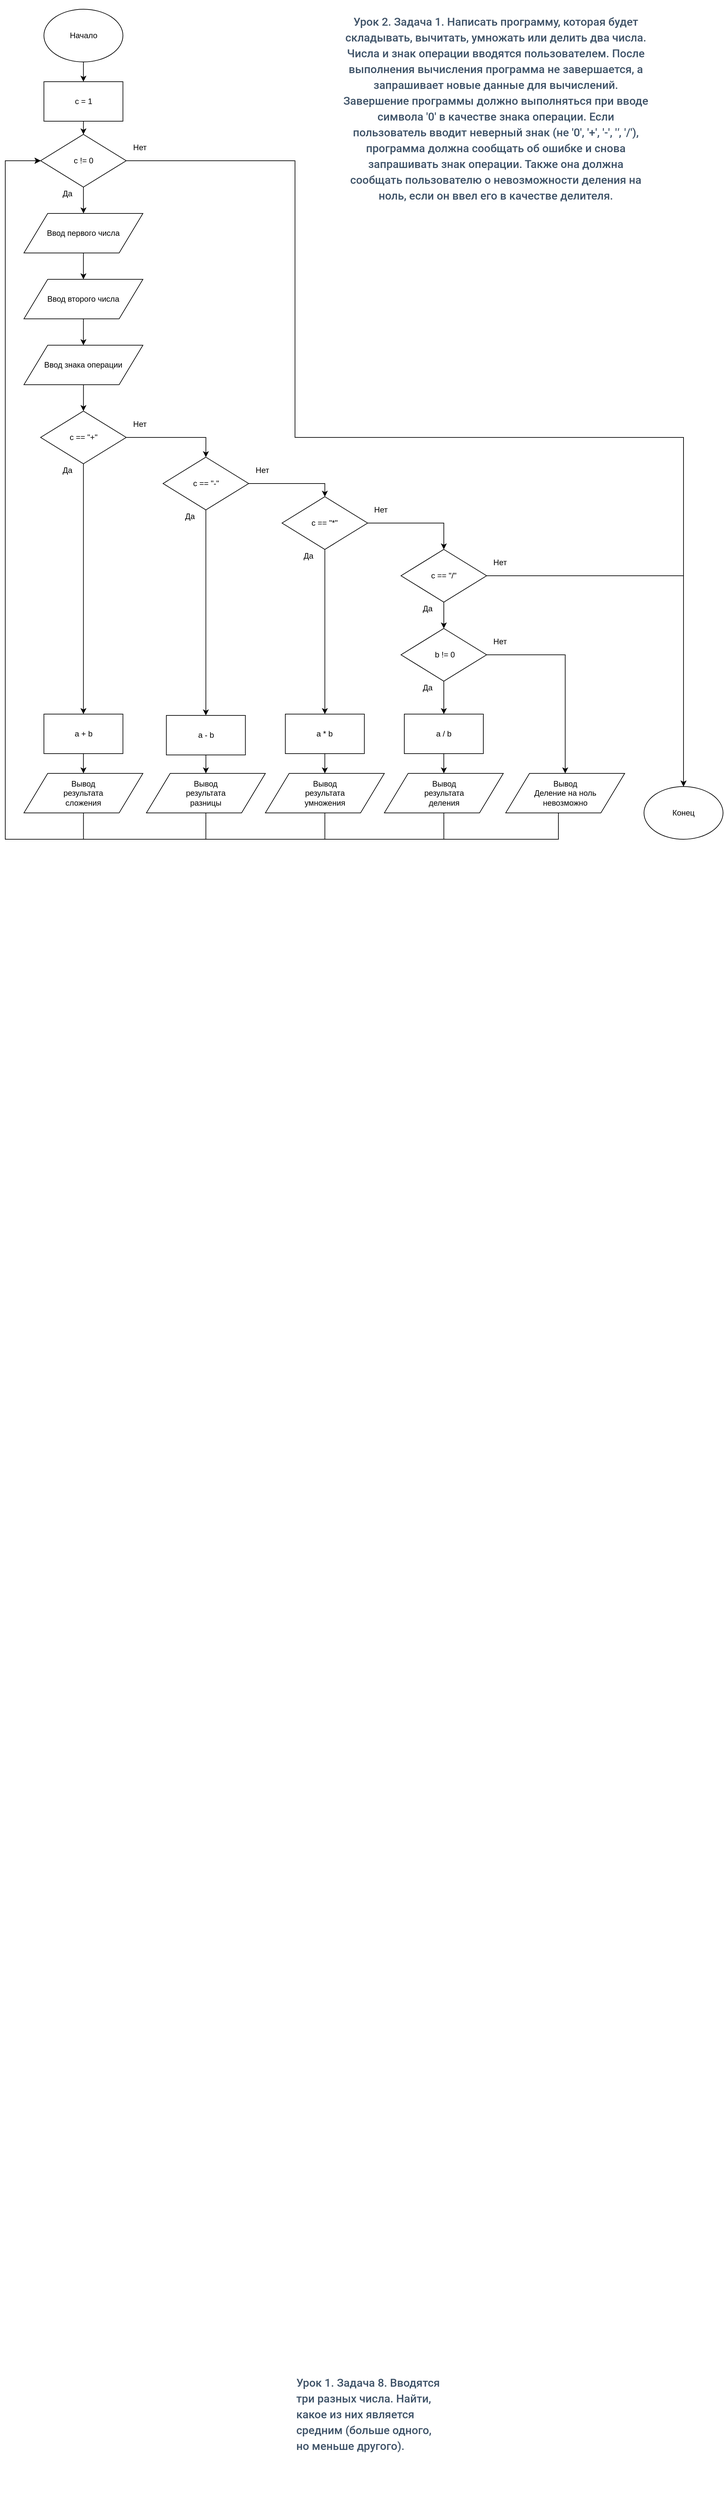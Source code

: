 <mxfile version="13.0.4" type="device" pages="4"><diagram name="Task 1" id="WdQhKVnuG3l9SVaGTdiN"><mxGraphModel dx="1673" dy="4346" grid="1" gridSize="10" guides="1" tooltips="1" connect="1" arrows="1" fold="1" page="1" pageScale="1" pageWidth="827" pageHeight="1169" math="0" shadow="0"><root><mxCell id="I6L_HPChj_9DDhC0vEqz-0"/><mxCell id="I6L_HPChj_9DDhC0vEqz-1" parent="I6L_HPChj_9DDhC0vEqz-0"/><mxCell id="I6L_HPChj_9DDhC0vEqz-2" value="&lt;h3 style=&quot;box-sizing: border-box ; font-family: &amp;#34;roboto&amp;#34; , &amp;#34;san francisco&amp;#34; , &amp;#34;helvetica neue&amp;#34; , &amp;#34;helvetica&amp;#34; , &amp;#34;arial&amp;#34; ; font-weight: 500 ; line-height: 24px ; color: rgb(63 , 83 , 104) ; margin-top: 20px ; margin-bottom: 10px ; font-size: 17px ; background-color: rgb(255 , 255 , 255)&quot;&gt;Урок 1. Задача 8. Вводятся три разных числа. Найти, какое из них является средним (больше одного, но меньше другого).&lt;/h3&gt;" style="text;html=1;strokeColor=none;fillColor=none;align=left;verticalAlign=middle;whiteSpace=wrap;rounded=0;" vertex="1" parent="I6L_HPChj_9DDhC0vEqz-1"><mxGeometry x="460" y="40" width="230" height="270" as="geometry"/></mxCell><mxCell id="I6L_HPChj_9DDhC0vEqz-91" value="" style="edgeStyle=orthogonalEdgeStyle;rounded=0;orthogonalLoop=1;jettySize=auto;html=1;" edge="1" parent="I6L_HPChj_9DDhC0vEqz-1" source="I6L_HPChj_9DDhC0vEqz-4" target="I6L_HPChj_9DDhC0vEqz-14"><mxGeometry relative="1" as="geometry"/></mxCell><mxCell id="I6L_HPChj_9DDhC0vEqz-4" value="Начало" style="ellipse;whiteSpace=wrap;html=1;" vertex="1" parent="I6L_HPChj_9DDhC0vEqz-1"><mxGeometry x="78.69" y="-3470" width="120" height="80" as="geometry"/></mxCell><mxCell id="I6L_HPChj_9DDhC0vEqz-5" value="&lt;h3 style=&quot;box-sizing: border-box ; font-family: &amp;#34;roboto&amp;#34; , &amp;#34;san francisco&amp;#34; , &amp;#34;helvetica neue&amp;#34; , &amp;#34;helvetica&amp;#34; , &amp;#34;arial&amp;#34; ; font-weight: 500 ; line-height: 24px ; color: rgb(63 , 83 , 104) ; margin-top: 20px ; margin-bottom: 10px ; font-size: 17px ; background-color: rgb(255 , 255 , 255)&quot;&gt;Урок 2. Задача 1. Написать программу, которая будет складывать, вычитать, умножать или делить два числа. Числа и знак операции вводятся пользователем. После выполнения вычисления программа не завершается, а запрашивает новые данные для вычислений. Завершение программы должно выполняться при вводе символа '0' в качестве знака операции. Если пользователь вводит неверный знак (не '0', '+', '-', '&lt;em style=&quot;font-family: &amp;#34;roboto&amp;#34; , &amp;#34;san francisco&amp;#34; , &amp;#34;helvetica neue&amp;#34; , &amp;#34;helvetica&amp;#34; , &amp;#34;arial&amp;#34; ; box-sizing: border-box&quot;&gt;'&lt;/em&gt;&lt;span style=&quot;font-family: &amp;#34;roboto&amp;#34; , &amp;#34;san francisco&amp;#34; , &amp;#34;helvetica neue&amp;#34; , &amp;#34;helvetica&amp;#34; , &amp;#34;arial&amp;#34;&quot;&gt;, '/'), программа должна сообщать об ошибке и снова запрашивать знак операции. Также она должна сообщать пользователю о невозможности деления на ноль, если он ввел его в качестве делителя.&lt;/span&gt;&lt;/h3&gt;" style="text;html=1;strokeColor=none;fillColor=none;align=center;verticalAlign=middle;whiteSpace=wrap;rounded=0;" vertex="1" parent="I6L_HPChj_9DDhC0vEqz-1"><mxGeometry x="530" y="-3480" width="470" height="310" as="geometry"/></mxCell><mxCell id="I6L_HPChj_9DDhC0vEqz-6" value="Конец" style="ellipse;whiteSpace=wrap;html=1;" vertex="1" parent="I6L_HPChj_9DDhC0vEqz-1"><mxGeometry x="990" y="-2290" width="120" height="80" as="geometry"/></mxCell><mxCell id="I6L_HPChj_9DDhC0vEqz-8" value="" style="edgeStyle=orthogonalEdgeStyle;rounded=0;orthogonalLoop=1;jettySize=auto;html=1;" edge="1" parent="I6L_HPChj_9DDhC0vEqz-1" source="I6L_HPChj_9DDhC0vEqz-10"><mxGeometry relative="1" as="geometry"><mxPoint x="138.79" y="-3160" as="targetPoint"/></mxGeometry></mxCell><mxCell id="I6L_HPChj_9DDhC0vEqz-9" style="edgeStyle=orthogonalEdgeStyle;rounded=0;orthogonalLoop=1;jettySize=auto;html=1;entryX=0.5;entryY=0;entryDx=0;entryDy=0;" edge="1" parent="I6L_HPChj_9DDhC0vEqz-1" source="I6L_HPChj_9DDhC0vEqz-10" target="I6L_HPChj_9DDhC0vEqz-6"><mxGeometry relative="1" as="geometry"><mxPoint x="485.7" y="-3175" as="targetPoint"/><Array as="points"><mxPoint x="460" y="-3240"/><mxPoint x="460" y="-2820"/><mxPoint x="1050" y="-2820"/></Array></mxGeometry></mxCell><mxCell id="I6L_HPChj_9DDhC0vEqz-10" value="c != 0" style="rhombus;whiteSpace=wrap;html=1;" vertex="1" parent="I6L_HPChj_9DDhC0vEqz-1"><mxGeometry x="73.69" y="-3280" width="130" height="80" as="geometry"/></mxCell><mxCell id="I6L_HPChj_9DDhC0vEqz-11" value="Нет" style="text;html=1;align=center;verticalAlign=middle;resizable=0;points=[];autosize=1;" vertex="1" parent="I6L_HPChj_9DDhC0vEqz-1"><mxGeometry x="203.69" y="-3270" width="40" height="20" as="geometry"/></mxCell><mxCell id="I6L_HPChj_9DDhC0vEqz-12" value="Да" style="text;html=1;align=center;verticalAlign=middle;resizable=0;points=[];autosize=1;" vertex="1" parent="I6L_HPChj_9DDhC0vEqz-1"><mxGeometry x="98.69" y="-3200" width="30" height="20" as="geometry"/></mxCell><mxCell id="I6L_HPChj_9DDhC0vEqz-13" value="" style="edgeStyle=orthogonalEdgeStyle;rounded=0;orthogonalLoop=1;jettySize=auto;html=1;" edge="1" parent="I6L_HPChj_9DDhC0vEqz-1" source="I6L_HPChj_9DDhC0vEqz-14" target="I6L_HPChj_9DDhC0vEqz-10"><mxGeometry relative="1" as="geometry"/></mxCell><mxCell id="I6L_HPChj_9DDhC0vEqz-14" value="c = 1" style="rounded=0;whiteSpace=wrap;html=1;" vertex="1" parent="I6L_HPChj_9DDhC0vEqz-1"><mxGeometry x="78.69" y="-3360" width="120" height="60" as="geometry"/></mxCell><mxCell id="I6L_HPChj_9DDhC0vEqz-43" value="" style="edgeStyle=orthogonalEdgeStyle;rounded=0;orthogonalLoop=1;jettySize=auto;html=1;" edge="1" parent="I6L_HPChj_9DDhC0vEqz-1" source="I6L_HPChj_9DDhC0vEqz-18" target="I6L_HPChj_9DDhC0vEqz-41"><mxGeometry relative="1" as="geometry"/></mxCell><mxCell id="I6L_HPChj_9DDhC0vEqz-18" value="Ввод первого числа" style="shape=parallelogram;perimeter=parallelogramPerimeter;whiteSpace=wrap;html=1;" vertex="1" parent="I6L_HPChj_9DDhC0vEqz-1"><mxGeometry x="48.35" y="-3160" width="180.68" height="60" as="geometry"/></mxCell><mxCell id="I6L_HPChj_9DDhC0vEqz-44" value="" style="edgeStyle=orthogonalEdgeStyle;rounded=0;orthogonalLoop=1;jettySize=auto;html=1;" edge="1" parent="I6L_HPChj_9DDhC0vEqz-1" source="I6L_HPChj_9DDhC0vEqz-41" target="I6L_HPChj_9DDhC0vEqz-42"><mxGeometry relative="1" as="geometry"/></mxCell><mxCell id="I6L_HPChj_9DDhC0vEqz-41" value="Ввод второго числа" style="shape=parallelogram;perimeter=parallelogramPerimeter;whiteSpace=wrap;html=1;" vertex="1" parent="I6L_HPChj_9DDhC0vEqz-1"><mxGeometry x="48.35" y="-3060" width="180.68" height="60" as="geometry"/></mxCell><mxCell id="I6L_HPChj_9DDhC0vEqz-54" value="" style="edgeStyle=orthogonalEdgeStyle;rounded=0;orthogonalLoop=1;jettySize=auto;html=1;" edge="1" parent="I6L_HPChj_9DDhC0vEqz-1" source="I6L_HPChj_9DDhC0vEqz-42" target="I6L_HPChj_9DDhC0vEqz-46"><mxGeometry relative="1" as="geometry"/></mxCell><mxCell id="I6L_HPChj_9DDhC0vEqz-42" value="Ввод знака операции" style="shape=parallelogram;perimeter=parallelogramPerimeter;whiteSpace=wrap;html=1;" vertex="1" parent="I6L_HPChj_9DDhC0vEqz-1"><mxGeometry x="48.35" y="-2960" width="180.68" height="60" as="geometry"/></mxCell><mxCell id="I6L_HPChj_9DDhC0vEqz-45" value="" style="edgeStyle=orthogonalEdgeStyle;rounded=0;orthogonalLoop=1;jettySize=auto;html=1;entryX=0.5;entryY=0;entryDx=0;entryDy=0;" edge="1" parent="I6L_HPChj_9DDhC0vEqz-1" source="I6L_HPChj_9DDhC0vEqz-46" target="I6L_HPChj_9DDhC0vEqz-50"><mxGeometry relative="1" as="geometry"><mxPoint x="138.79" y="-2740" as="targetPoint"/></mxGeometry></mxCell><mxCell id="I6L_HPChj_9DDhC0vEqz-62" style="edgeStyle=orthogonalEdgeStyle;rounded=0;orthogonalLoop=1;jettySize=auto;html=1;entryX=0.5;entryY=0;entryDx=0;entryDy=0;" edge="1" parent="I6L_HPChj_9DDhC0vEqz-1" source="I6L_HPChj_9DDhC0vEqz-46" target="I6L_HPChj_9DDhC0vEqz-56"><mxGeometry relative="1" as="geometry"/></mxCell><mxCell id="I6L_HPChj_9DDhC0vEqz-46" value="c == &quot;+&quot;" style="rhombus;whiteSpace=wrap;html=1;" vertex="1" parent="I6L_HPChj_9DDhC0vEqz-1"><mxGeometry x="73.69" y="-2860" width="130" height="80" as="geometry"/></mxCell><mxCell id="I6L_HPChj_9DDhC0vEqz-47" value="Нет" style="text;html=1;align=center;verticalAlign=middle;resizable=0;points=[];autosize=1;" vertex="1" parent="I6L_HPChj_9DDhC0vEqz-1"><mxGeometry x="203.69" y="-2850" width="40" height="20" as="geometry"/></mxCell><mxCell id="I6L_HPChj_9DDhC0vEqz-48" value="Да" style="text;html=1;align=center;verticalAlign=middle;resizable=0;points=[];autosize=1;" vertex="1" parent="I6L_HPChj_9DDhC0vEqz-1"><mxGeometry x="98.69" y="-2780" width="30" height="20" as="geometry"/></mxCell><mxCell id="I6L_HPChj_9DDhC0vEqz-52" value="" style="edgeStyle=orthogonalEdgeStyle;rounded=0;orthogonalLoop=1;jettySize=auto;html=1;" edge="1" parent="I6L_HPChj_9DDhC0vEqz-1" source="I6L_HPChj_9DDhC0vEqz-50" target="I6L_HPChj_9DDhC0vEqz-51"><mxGeometry relative="1" as="geometry"/></mxCell><mxCell id="I6L_HPChj_9DDhC0vEqz-50" value="a + b" style="rounded=0;whiteSpace=wrap;html=1;" vertex="1" parent="I6L_HPChj_9DDhC0vEqz-1"><mxGeometry x="78.69" y="-2400" width="120" height="60" as="geometry"/></mxCell><mxCell id="I6L_HPChj_9DDhC0vEqz-53" style="edgeStyle=orthogonalEdgeStyle;rounded=0;orthogonalLoop=1;jettySize=auto;html=1;entryX=0;entryY=0.5;entryDx=0;entryDy=0;" edge="1" parent="I6L_HPChj_9DDhC0vEqz-1" source="I6L_HPChj_9DDhC0vEqz-51" target="I6L_HPChj_9DDhC0vEqz-10"><mxGeometry relative="1" as="geometry"><Array as="points"><mxPoint x="139" y="-2210"/><mxPoint x="20" y="-2210"/><mxPoint x="20" y="-3240"/></Array></mxGeometry></mxCell><mxCell id="I6L_HPChj_9DDhC0vEqz-51" value="Вывод &lt;br&gt;результата &lt;br&gt;сложения" style="shape=parallelogram;perimeter=parallelogramPerimeter;whiteSpace=wrap;html=1;" vertex="1" parent="I6L_HPChj_9DDhC0vEqz-1"><mxGeometry x="48.35" y="-2310" width="180.68" height="60" as="geometry"/></mxCell><mxCell id="I6L_HPChj_9DDhC0vEqz-55" value="" style="edgeStyle=orthogonalEdgeStyle;rounded=0;orthogonalLoop=1;jettySize=auto;html=1;entryX=0.5;entryY=0;entryDx=0;entryDy=0;" edge="1" parent="I6L_HPChj_9DDhC0vEqz-1" source="I6L_HPChj_9DDhC0vEqz-56" target="I6L_HPChj_9DDhC0vEqz-60"><mxGeometry relative="1" as="geometry"><mxPoint x="324.75" y="-2670" as="targetPoint"/></mxGeometry></mxCell><mxCell id="I6L_HPChj_9DDhC0vEqz-77" style="edgeStyle=orthogonalEdgeStyle;rounded=0;orthogonalLoop=1;jettySize=auto;html=1;entryX=0.5;entryY=0;entryDx=0;entryDy=0;" edge="1" parent="I6L_HPChj_9DDhC0vEqz-1" source="I6L_HPChj_9DDhC0vEqz-56" target="I6L_HPChj_9DDhC0vEqz-64"><mxGeometry relative="1" as="geometry"/></mxCell><mxCell id="I6L_HPChj_9DDhC0vEqz-56" value="c == &quot;-&quot;" style="rhombus;whiteSpace=wrap;html=1;" vertex="1" parent="I6L_HPChj_9DDhC0vEqz-1"><mxGeometry x="259.65" y="-2790" width="130" height="80" as="geometry"/></mxCell><mxCell id="I6L_HPChj_9DDhC0vEqz-57" value="Нет" style="text;html=1;align=center;verticalAlign=middle;resizable=0;points=[];autosize=1;" vertex="1" parent="I6L_HPChj_9DDhC0vEqz-1"><mxGeometry x="389.65" y="-2780" width="40" height="20" as="geometry"/></mxCell><mxCell id="I6L_HPChj_9DDhC0vEqz-58" value="Да" style="text;html=1;align=center;verticalAlign=middle;resizable=0;points=[];autosize=1;" vertex="1" parent="I6L_HPChj_9DDhC0vEqz-1"><mxGeometry x="284.65" y="-2710" width="30" height="20" as="geometry"/></mxCell><mxCell id="I6L_HPChj_9DDhC0vEqz-59" value="" style="edgeStyle=orthogonalEdgeStyle;rounded=0;orthogonalLoop=1;jettySize=auto;html=1;" edge="1" parent="I6L_HPChj_9DDhC0vEqz-1" source="I6L_HPChj_9DDhC0vEqz-60" target="I6L_HPChj_9DDhC0vEqz-61"><mxGeometry relative="1" as="geometry"/></mxCell><mxCell id="I6L_HPChj_9DDhC0vEqz-60" value="a - b" style="rounded=0;whiteSpace=wrap;html=1;" vertex="1" parent="I6L_HPChj_9DDhC0vEqz-1"><mxGeometry x="264.65" y="-2398" width="120" height="60" as="geometry"/></mxCell><mxCell id="I6L_HPChj_9DDhC0vEqz-86" style="edgeStyle=orthogonalEdgeStyle;rounded=0;orthogonalLoop=1;jettySize=auto;html=1;entryX=0;entryY=0.5;entryDx=0;entryDy=0;" edge="1" parent="I6L_HPChj_9DDhC0vEqz-1" source="I6L_HPChj_9DDhC0vEqz-61" target="I6L_HPChj_9DDhC0vEqz-10"><mxGeometry relative="1" as="geometry"><Array as="points"><mxPoint x="325" y="-2210"/><mxPoint x="20" y="-2210"/><mxPoint x="20" y="-3240"/></Array></mxGeometry></mxCell><mxCell id="I6L_HPChj_9DDhC0vEqz-61" value="Вывод &lt;br&gt;результата &lt;br&gt;разницы" style="shape=parallelogram;perimeter=parallelogramPerimeter;whiteSpace=wrap;html=1;" vertex="1" parent="I6L_HPChj_9DDhC0vEqz-1"><mxGeometry x="234.31" y="-2310" width="180.68" height="60" as="geometry"/></mxCell><mxCell id="I6L_HPChj_9DDhC0vEqz-63" value="" style="edgeStyle=orthogonalEdgeStyle;rounded=0;orthogonalLoop=1;jettySize=auto;html=1;entryX=0.5;entryY=0;entryDx=0;entryDy=0;" edge="1" parent="I6L_HPChj_9DDhC0vEqz-1" source="I6L_HPChj_9DDhC0vEqz-64" target="I6L_HPChj_9DDhC0vEqz-68"><mxGeometry relative="1" as="geometry"><mxPoint x="505.43" y="-2610" as="targetPoint"/></mxGeometry></mxCell><mxCell id="9wn0GRS7YEhmCH2RbV8c-3" style="edgeStyle=orthogonalEdgeStyle;rounded=0;orthogonalLoop=1;jettySize=auto;html=1;exitX=1;exitY=0.5;exitDx=0;exitDy=0;entryX=0.5;entryY=0;entryDx=0;entryDy=0;" edge="1" parent="I6L_HPChj_9DDhC0vEqz-1" source="I6L_HPChj_9DDhC0vEqz-64" target="9wn0GRS7YEhmCH2RbV8c-0"><mxGeometry relative="1" as="geometry"/></mxCell><mxCell id="I6L_HPChj_9DDhC0vEqz-64" value="c == &quot;*&quot;" style="rhombus;whiteSpace=wrap;html=1;" vertex="1" parent="I6L_HPChj_9DDhC0vEqz-1"><mxGeometry x="440.33" y="-2730" width="130" height="80" as="geometry"/></mxCell><mxCell id="I6L_HPChj_9DDhC0vEqz-65" value="Нет" style="text;html=1;align=center;verticalAlign=middle;resizable=0;points=[];autosize=1;" vertex="1" parent="I6L_HPChj_9DDhC0vEqz-1"><mxGeometry x="570.33" y="-2720" width="40" height="20" as="geometry"/></mxCell><mxCell id="I6L_HPChj_9DDhC0vEqz-66" value="Да" style="text;html=1;align=center;verticalAlign=middle;resizable=0;points=[];autosize=1;" vertex="1" parent="I6L_HPChj_9DDhC0vEqz-1"><mxGeometry x="465.33" y="-2650" width="30" height="20" as="geometry"/></mxCell><mxCell id="I6L_HPChj_9DDhC0vEqz-67" value="" style="edgeStyle=orthogonalEdgeStyle;rounded=0;orthogonalLoop=1;jettySize=auto;html=1;" edge="1" parent="I6L_HPChj_9DDhC0vEqz-1" source="I6L_HPChj_9DDhC0vEqz-68" target="I6L_HPChj_9DDhC0vEqz-69"><mxGeometry relative="1" as="geometry"/></mxCell><mxCell id="I6L_HPChj_9DDhC0vEqz-68" value="a * b" style="rounded=0;whiteSpace=wrap;html=1;" vertex="1" parent="I6L_HPChj_9DDhC0vEqz-1"><mxGeometry x="445.33" y="-2400" width="120" height="60" as="geometry"/></mxCell><mxCell id="I6L_HPChj_9DDhC0vEqz-87" style="edgeStyle=orthogonalEdgeStyle;rounded=0;orthogonalLoop=1;jettySize=auto;html=1;entryX=0;entryY=0.5;entryDx=0;entryDy=0;" edge="1" parent="I6L_HPChj_9DDhC0vEqz-1" source="I6L_HPChj_9DDhC0vEqz-69" target="I6L_HPChj_9DDhC0vEqz-10"><mxGeometry relative="1" as="geometry"><Array as="points"><mxPoint x="505" y="-2210"/><mxPoint x="20" y="-2210"/><mxPoint x="20" y="-3240"/></Array></mxGeometry></mxCell><mxCell id="I6L_HPChj_9DDhC0vEqz-69" value="Вывод &lt;br&gt;результата &lt;br&gt;умножения" style="shape=parallelogram;perimeter=parallelogramPerimeter;whiteSpace=wrap;html=1;" vertex="1" parent="I6L_HPChj_9DDhC0vEqz-1"><mxGeometry x="414.99" y="-2310" width="180.68" height="60" as="geometry"/></mxCell><mxCell id="I6L_HPChj_9DDhC0vEqz-74" value="" style="edgeStyle=orthogonalEdgeStyle;rounded=0;orthogonalLoop=1;jettySize=auto;html=1;" edge="1" parent="I6L_HPChj_9DDhC0vEqz-1" source="I6L_HPChj_9DDhC0vEqz-75" target="I6L_HPChj_9DDhC0vEqz-76"><mxGeometry relative="1" as="geometry"/></mxCell><mxCell id="I6L_HPChj_9DDhC0vEqz-75" value="a / b" style="rounded=0;whiteSpace=wrap;html=1;" vertex="1" parent="I6L_HPChj_9DDhC0vEqz-1"><mxGeometry x="626.01" y="-2400" width="120" height="60" as="geometry"/></mxCell><mxCell id="I6L_HPChj_9DDhC0vEqz-88" style="edgeStyle=orthogonalEdgeStyle;rounded=0;orthogonalLoop=1;jettySize=auto;html=1;entryX=0;entryY=0.5;entryDx=0;entryDy=0;" edge="1" parent="I6L_HPChj_9DDhC0vEqz-1" source="I6L_HPChj_9DDhC0vEqz-76" target="I6L_HPChj_9DDhC0vEqz-10"><mxGeometry relative="1" as="geometry"><Array as="points"><mxPoint x="686" y="-2210"/><mxPoint x="20" y="-2210"/><mxPoint x="20" y="-3240"/></Array></mxGeometry></mxCell><mxCell id="I6L_HPChj_9DDhC0vEqz-76" value="Вывод &lt;br&gt;результата &lt;br&gt;деления" style="shape=parallelogram;perimeter=parallelogramPerimeter;whiteSpace=wrap;html=1;" vertex="1" parent="I6L_HPChj_9DDhC0vEqz-1"><mxGeometry x="595.67" y="-2310" width="180.68" height="60" as="geometry"/></mxCell><mxCell id="I6L_HPChj_9DDhC0vEqz-85" style="edgeStyle=orthogonalEdgeStyle;rounded=0;orthogonalLoop=1;jettySize=auto;html=1;" edge="1" parent="I6L_HPChj_9DDhC0vEqz-1" source="I6L_HPChj_9DDhC0vEqz-79" target="I6L_HPChj_9DDhC0vEqz-84"><mxGeometry relative="1" as="geometry"/></mxCell><mxCell id="9wn0GRS7YEhmCH2RbV8c-5" value="" style="edgeStyle=orthogonalEdgeStyle;rounded=0;orthogonalLoop=1;jettySize=auto;html=1;" edge="1" parent="I6L_HPChj_9DDhC0vEqz-1" source="I6L_HPChj_9DDhC0vEqz-79" target="I6L_HPChj_9DDhC0vEqz-75"><mxGeometry relative="1" as="geometry"/></mxCell><mxCell id="I6L_HPChj_9DDhC0vEqz-79" value="&amp;nbsp;b != 0" style="rhombus;whiteSpace=wrap;html=1;" vertex="1" parent="I6L_HPChj_9DDhC0vEqz-1"><mxGeometry x="621.01" y="-2530" width="130" height="80" as="geometry"/></mxCell><mxCell id="I6L_HPChj_9DDhC0vEqz-80" value="Нет" style="text;html=1;align=center;verticalAlign=middle;resizable=0;points=[];autosize=1;" vertex="1" parent="I6L_HPChj_9DDhC0vEqz-1"><mxGeometry x="751.01" y="-2520" width="40" height="20" as="geometry"/></mxCell><mxCell id="I6L_HPChj_9DDhC0vEqz-81" value="Да" style="text;html=1;align=center;verticalAlign=middle;resizable=0;points=[];autosize=1;" vertex="1" parent="I6L_HPChj_9DDhC0vEqz-1"><mxGeometry x="646.01" y="-2450" width="30" height="20" as="geometry"/></mxCell><mxCell id="I6L_HPChj_9DDhC0vEqz-90" style="edgeStyle=orthogonalEdgeStyle;rounded=0;orthogonalLoop=1;jettySize=auto;html=1;entryX=0;entryY=0.5;entryDx=0;entryDy=0;" edge="1" parent="I6L_HPChj_9DDhC0vEqz-1" source="I6L_HPChj_9DDhC0vEqz-84" target="I6L_HPChj_9DDhC0vEqz-10"><mxGeometry relative="1" as="geometry"><Array as="points"><mxPoint x="860" y="-2210"/><mxPoint x="20" y="-2210"/><mxPoint x="20" y="-3240"/></Array></mxGeometry></mxCell><mxCell id="I6L_HPChj_9DDhC0vEqz-84" value="Вывод &lt;br&gt;Деление на ноль &lt;br&gt;невозможно" style="shape=parallelogram;perimeter=parallelogramPerimeter;whiteSpace=wrap;html=1;" vertex="1" parent="I6L_HPChj_9DDhC0vEqz-1"><mxGeometry x="780" y="-2310" width="180.68" height="60" as="geometry"/></mxCell><mxCell id="9wn0GRS7YEhmCH2RbV8c-4" value="" style="edgeStyle=orthogonalEdgeStyle;rounded=0;orthogonalLoop=1;jettySize=auto;html=1;" edge="1" parent="I6L_HPChj_9DDhC0vEqz-1" source="9wn0GRS7YEhmCH2RbV8c-0" target="I6L_HPChj_9DDhC0vEqz-79"><mxGeometry relative="1" as="geometry"/></mxCell><mxCell id="9wn0GRS7YEhmCH2RbV8c-6" style="edgeStyle=orthogonalEdgeStyle;rounded=0;orthogonalLoop=1;jettySize=auto;html=1;entryX=0.5;entryY=0;entryDx=0;entryDy=0;" edge="1" parent="I6L_HPChj_9DDhC0vEqz-1" source="9wn0GRS7YEhmCH2RbV8c-0" target="I6L_HPChj_9DDhC0vEqz-6"><mxGeometry relative="1" as="geometry"/></mxCell><mxCell id="9wn0GRS7YEhmCH2RbV8c-0" value="c == &quot;/&quot;" style="rhombus;whiteSpace=wrap;html=1;" vertex="1" parent="I6L_HPChj_9DDhC0vEqz-1"><mxGeometry x="621.01" y="-2650" width="130" height="80" as="geometry"/></mxCell><mxCell id="9wn0GRS7YEhmCH2RbV8c-1" value="Нет" style="text;html=1;align=center;verticalAlign=middle;resizable=0;points=[];autosize=1;" vertex="1" parent="I6L_HPChj_9DDhC0vEqz-1"><mxGeometry x="751.01" y="-2640" width="40" height="20" as="geometry"/></mxCell><mxCell id="9wn0GRS7YEhmCH2RbV8c-2" value="Да" style="text;html=1;align=center;verticalAlign=middle;resizable=0;points=[];autosize=1;" vertex="1" parent="I6L_HPChj_9DDhC0vEqz-1"><mxGeometry x="646.01" y="-2570" width="30" height="20" as="geometry"/></mxCell></root></mxGraphModel></diagram><diagram name="Task 4" id="UqVGRWe8gK0oAebeoSWY"><mxGraphModel dx="1422" dy="4220" grid="1" gridSize="10" guides="1" tooltips="1" connect="1" arrows="1" fold="1" page="1" pageScale="1" pageWidth="827" pageHeight="1169" math="0" shadow="0"><root><mxCell id="NpIcnDDaIPj3nvDaNxbD-0"/><mxCell id="NpIcnDDaIPj3nvDaNxbD-1" parent="NpIcnDDaIPj3nvDaNxbD-0"/><mxCell id="NpIcnDDaIPj3nvDaNxbD-2" value="&lt;h3 style=&quot;box-sizing: border-box ; font-family: &amp;#34;roboto&amp;#34; , &amp;#34;san francisco&amp;#34; , &amp;#34;helvetica neue&amp;#34; , &amp;#34;helvetica&amp;#34; , &amp;#34;arial&amp;#34; ; font-weight: 500 ; line-height: 24px ; color: rgb(63 , 83 , 104) ; margin-top: 20px ; margin-bottom: 10px ; font-size: 17px ; background-color: rgb(255 , 255 , 255)&quot;&gt;Урок 1. Задача 8. Вводятся три разных числа. Найти, какое из них является средним (больше одного, но меньше другого).&lt;/h3&gt;" style="text;html=1;strokeColor=none;fillColor=none;align=left;verticalAlign=middle;whiteSpace=wrap;rounded=0;" vertex="1" parent="NpIcnDDaIPj3nvDaNxbD-1"><mxGeometry x="460" y="40" width="230" height="270" as="geometry"/></mxCell><mxCell id="NpIcnDDaIPj3nvDaNxbD-40" value="" style="edgeStyle=orthogonalEdgeStyle;rounded=0;orthogonalLoop=1;jettySize=auto;html=1;" edge="1" parent="NpIcnDDaIPj3nvDaNxbD-1" source="NpIcnDDaIPj3nvDaNxbD-4" target="NpIcnDDaIPj3nvDaNxbD-38"><mxGeometry relative="1" as="geometry"/></mxCell><mxCell id="NpIcnDDaIPj3nvDaNxbD-4" value="Начало" style="ellipse;whiteSpace=wrap;html=1;" vertex="1" parent="NpIcnDDaIPj3nvDaNxbD-1"><mxGeometry x="318.75" y="-3480" width="120" height="80" as="geometry"/></mxCell><mxCell id="NpIcnDDaIPj3nvDaNxbD-5" value="&lt;h3 style=&quot;box-sizing: border-box ; font-family: &amp;#34;roboto&amp;#34; , &amp;#34;san francisco&amp;#34; , &amp;#34;helvetica neue&amp;#34; , &amp;#34;helvetica&amp;#34; , &amp;#34;arial&amp;#34; ; font-weight: 500 ; line-height: 24px ; color: rgb(63 , 83 , 104) ; margin-top: 20px ; margin-bottom: 10px ; font-size: 17px ; background-color: rgb(255 , 255 , 255)&quot;&gt;Урок 2. Задача 4. Найти сумму n элементов следующего ряда чисел: 1, -0.5, 0.25, -0.125,… Количество элементов (n) вводится с клавиатуры.&lt;/h3&gt;" style="text;html=1;strokeColor=none;fillColor=none;align=center;verticalAlign=middle;whiteSpace=wrap;rounded=0;" vertex="1" parent="NpIcnDDaIPj3nvDaNxbD-1"><mxGeometry x="520" y="-3480" width="270" height="280" as="geometry"/></mxCell><mxCell id="NpIcnDDaIPj3nvDaNxbD-11" value="Конец" style="ellipse;whiteSpace=wrap;html=1;" vertex="1" parent="NpIcnDDaIPj3nvDaNxbD-1"><mxGeometry x="491.25" y="-2510" width="120" height="80" as="geometry"/></mxCell><mxCell id="NpIcnDDaIPj3nvDaNxbD-14" style="edgeStyle=orthogonalEdgeStyle;rounded=0;orthogonalLoop=1;jettySize=auto;html=1;exitX=0.5;exitY=1;exitDx=0;exitDy=0;" edge="1" parent="NpIcnDDaIPj3nvDaNxbD-1"><mxGeometry relative="1" as="geometry"><mxPoint x="378.75" y="-2810" as="sourcePoint"/><mxPoint x="378.75" y="-2760" as="targetPoint"/></mxGeometry></mxCell><mxCell id="NpIcnDDaIPj3nvDaNxbD-20" value="" style="edgeStyle=orthogonalEdgeStyle;rounded=0;orthogonalLoop=1;jettySize=auto;html=1;" edge="1" parent="NpIcnDDaIPj3nvDaNxbD-1" source="NpIcnDDaIPj3nvDaNxbD-22"><mxGeometry relative="1" as="geometry"><mxPoint x="378.85" y="-2870" as="targetPoint"/></mxGeometry></mxCell><mxCell id="NpIcnDDaIPj3nvDaNxbD-21" style="edgeStyle=orthogonalEdgeStyle;rounded=0;orthogonalLoop=1;jettySize=auto;html=1;entryX=0.5;entryY=0;entryDx=0;entryDy=0;" edge="1" parent="NpIcnDDaIPj3nvDaNxbD-1" source="NpIcnDDaIPj3nvDaNxbD-22" target="NpIcnDDaIPj3nvDaNxbD-11"><mxGeometry relative="1" as="geometry"><mxPoint x="696.87" y="-2600" as="targetPoint"/></mxGeometry></mxCell><mxCell id="NpIcnDDaIPj3nvDaNxbD-22" value="i &amp;lt; n" style="rhombus;whiteSpace=wrap;html=1;" vertex="1" parent="NpIcnDDaIPj3nvDaNxbD-1"><mxGeometry x="313.75" y="-2990" width="130" height="80" as="geometry"/></mxCell><mxCell id="NpIcnDDaIPj3nvDaNxbD-23" value="Нет" style="text;html=1;align=center;verticalAlign=middle;resizable=0;points=[];autosize=1;" vertex="1" parent="NpIcnDDaIPj3nvDaNxbD-1"><mxGeometry x="443.75" y="-2980" width="40" height="20" as="geometry"/></mxCell><mxCell id="NpIcnDDaIPj3nvDaNxbD-24" value="Да" style="text;html=1;align=center;verticalAlign=middle;resizable=0;points=[];autosize=1;" vertex="1" parent="NpIcnDDaIPj3nvDaNxbD-1"><mxGeometry x="338.75" y="-2910" width="30" height="20" as="geometry"/></mxCell><mxCell id="NpIcnDDaIPj3nvDaNxbD-46" value="" style="edgeStyle=orthogonalEdgeStyle;rounded=0;orthogonalLoop=1;jettySize=auto;html=1;" edge="1" parent="NpIcnDDaIPj3nvDaNxbD-1" source="NpIcnDDaIPj3nvDaNxbD-26" target="NpIcnDDaIPj3nvDaNxbD-22"><mxGeometry relative="1" as="geometry"/></mxCell><mxCell id="NpIcnDDaIPj3nvDaNxbD-26" value="i = 0" style="rounded=0;whiteSpace=wrap;html=1;" vertex="1" parent="NpIcnDDaIPj3nvDaNxbD-1"><mxGeometry x="318.75" y="-3070" width="120" height="60" as="geometry"/></mxCell><mxCell id="NpIcnDDaIPj3nvDaNxbD-49" value="" style="edgeStyle=orthogonalEdgeStyle;rounded=0;orthogonalLoop=1;jettySize=auto;html=1;" edge="1" parent="NpIcnDDaIPj3nvDaNxbD-1" source="NpIcnDDaIPj3nvDaNxbD-38" target="NpIcnDDaIPj3nvDaNxbD-48"><mxGeometry relative="1" as="geometry"/></mxCell><mxCell id="NpIcnDDaIPj3nvDaNxbD-38" value="Ввод числа n элементов ряда&amp;nbsp;" style="shape=parallelogram;perimeter=parallelogramPerimeter;whiteSpace=wrap;html=1;" vertex="1" parent="NpIcnDDaIPj3nvDaNxbD-1"><mxGeometry x="266.25" y="-3370" width="225" height="60" as="geometry"/></mxCell><mxCell id="NpIcnDDaIPj3nvDaNxbD-53" value="" style="edgeStyle=orthogonalEdgeStyle;rounded=0;orthogonalLoop=1;jettySize=auto;html=1;" edge="1" parent="NpIcnDDaIPj3nvDaNxbD-1" source="NpIcnDDaIPj3nvDaNxbD-42" target="NpIcnDDaIPj3nvDaNxbD-51"><mxGeometry relative="1" as="geometry"/></mxCell><mxCell id="NpIcnDDaIPj3nvDaNxbD-42" value="Вывод элемента ряда" style="shape=parallelogram;perimeter=parallelogramPerimeter;whiteSpace=wrap;html=1;" vertex="1" parent="NpIcnDDaIPj3nvDaNxbD-1"><mxGeometry x="280" y="-2762" width="197.5" height="60" as="geometry"/></mxCell><mxCell id="NpIcnDDaIPj3nvDaNxbD-43" value="Высчитываем сумму sum" style="rounded=0;whiteSpace=wrap;html=1;" vertex="1" parent="NpIcnDDaIPj3nvDaNxbD-1"><mxGeometry x="318.75" y="-2870" width="120" height="60" as="geometry"/></mxCell><mxCell id="NpIcnDDaIPj3nvDaNxbD-45" value="" style="edgeStyle=orthogonalEdgeStyle;rounded=0;orthogonalLoop=1;jettySize=auto;html=1;" edge="1" parent="NpIcnDDaIPj3nvDaNxbD-1" source="NpIcnDDaIPj3nvDaNxbD-44" target="NpIcnDDaIPj3nvDaNxbD-26"><mxGeometry relative="1" as="geometry"/></mxCell><mxCell id="NpIcnDDaIPj3nvDaNxbD-44" value="a = 1" style="rounded=0;whiteSpace=wrap;html=1;" vertex="1" parent="NpIcnDDaIPj3nvDaNxbD-1"><mxGeometry x="318.75" y="-3160" width="120" height="60" as="geometry"/></mxCell><mxCell id="NpIcnDDaIPj3nvDaNxbD-47" value="" style="edgeStyle=orthogonalEdgeStyle;rounded=0;orthogonalLoop=1;jettySize=auto;html=1;" edge="1" parent="NpIcnDDaIPj3nvDaNxbD-1" source="NpIcnDDaIPj3nvDaNxbD-48"><mxGeometry relative="1" as="geometry"><mxPoint x="378.77" y="-3160" as="targetPoint"/></mxGeometry></mxCell><mxCell id="NpIcnDDaIPj3nvDaNxbD-48" value="sum = 0" style="rounded=0;whiteSpace=wrap;html=1;" vertex="1" parent="NpIcnDDaIPj3nvDaNxbD-1"><mxGeometry x="318.75" y="-3250" width="120" height="60" as="geometry"/></mxCell><mxCell id="NpIcnDDaIPj3nvDaNxbD-50" style="edgeStyle=orthogonalEdgeStyle;rounded=0;orthogonalLoop=1;jettySize=auto;html=1;exitX=0.5;exitY=1;exitDx=0;exitDy=0;" edge="1" parent="NpIcnDDaIPj3nvDaNxbD-1"><mxGeometry relative="1" as="geometry"><mxPoint x="372.5" y="-2590" as="sourcePoint"/><mxPoint x="372.5" y="-2540" as="targetPoint"/></mxGeometry></mxCell><mxCell id="NpIcnDDaIPj3nvDaNxbD-51" value="a = a / (-2)" style="rounded=0;whiteSpace=wrap;html=1;" vertex="1" parent="NpIcnDDaIPj3nvDaNxbD-1"><mxGeometry x="312.5" y="-2650" width="131.25" height="60" as="geometry"/></mxCell><mxCell id="NpIcnDDaIPj3nvDaNxbD-55" style="edgeStyle=orthogonalEdgeStyle;rounded=0;orthogonalLoop=1;jettySize=auto;html=1;entryX=0;entryY=0.5;entryDx=0;entryDy=0;" edge="1" parent="NpIcnDDaIPj3nvDaNxbD-1" source="NpIcnDDaIPj3nvDaNxbD-54" target="NpIcnDDaIPj3nvDaNxbD-22"><mxGeometry relative="1" as="geometry"><Array as="points"><mxPoint x="380" y="-2440"/><mxPoint x="240" y="-2440"/><mxPoint x="240" y="-2950"/></Array></mxGeometry></mxCell><mxCell id="NpIcnDDaIPj3nvDaNxbD-54" value="i = i + 1" style="rounded=0;whiteSpace=wrap;html=1;" vertex="1" parent="NpIcnDDaIPj3nvDaNxbD-1"><mxGeometry x="312.5" y="-2540" width="131.25" height="60" as="geometry"/></mxCell></root></mxGraphModel></diagram><diagram id="C5RBs43oDa-KdzZeNtuy" name="Task 6"><mxGraphModel dx="1185" dy="4101" grid="1" gridSize="10" guides="1" tooltips="1" connect="1" arrows="1" fold="1" page="1" pageScale="1" pageWidth="827" pageHeight="1169" math="0" shadow="0"><root><mxCell id="WIyWlLk6GJQsqaUBKTNV-0"/><mxCell id="WIyWlLk6GJQsqaUBKTNV-1" parent="WIyWlLk6GJQsqaUBKTNV-0"/><mxCell id="B02z7xrQQlTkG4Asnoni-0" value="&lt;h3 style=&quot;box-sizing: border-box ; font-family: &amp;#34;roboto&amp;#34; , &amp;#34;san francisco&amp;#34; , &amp;#34;helvetica neue&amp;#34; , &amp;#34;helvetica&amp;#34; , &amp;#34;arial&amp;#34; ; font-weight: 500 ; line-height: 24px ; color: rgb(63 , 83 , 104) ; margin-top: 20px ; margin-bottom: 10px ; font-size: 17px ; background-color: rgb(255 , 255 , 255)&quot;&gt;Урок 1. Задача 8. Вводятся три разных числа. Найти, какое из них является средним (больше одного, но меньше другого).&lt;/h3&gt;" style="text;html=1;strokeColor=none;fillColor=none;align=left;verticalAlign=middle;whiteSpace=wrap;rounded=0;" vertex="1" parent="WIyWlLk6GJQsqaUBKTNV-1"><mxGeometry x="460" y="40" width="230" height="270" as="geometry"/></mxCell><mxCell id="B02z7xrQQlTkG4Asnoni-1" style="edgeStyle=orthogonalEdgeStyle;rounded=0;orthogonalLoop=1;jettySize=auto;html=1;entryX=0.5;entryY=0;entryDx=0;entryDy=0;" edge="1" parent="WIyWlLk6GJQsqaUBKTNV-1" source="B02z7xrQQlTkG4Asnoni-2" target="B02z7xrQQlTkG4Asnoni-62"><mxGeometry relative="1" as="geometry"><mxPoint x="385" y="-3340" as="targetPoint"/></mxGeometry></mxCell><mxCell id="B02z7xrQQlTkG4Asnoni-2" value="Начало" style="ellipse;whiteSpace=wrap;html=1;" vertex="1" parent="WIyWlLk6GJQsqaUBKTNV-1"><mxGeometry x="325" y="-3480" width="120" height="80" as="geometry"/></mxCell><mxCell id="B02z7xrQQlTkG4Asnoni-6" value="&lt;h3 style=&quot;box-sizing: border-box ; font-family: &amp;#34;roboto&amp;#34; , &amp;#34;san francisco&amp;#34; , &amp;#34;helvetica neue&amp;#34; , &amp;#34;helvetica&amp;#34; , &amp;#34;arial&amp;#34; ; font-weight: 500 ; line-height: 24px ; color: rgb(63 , 83 , 104) ; margin-top: 20px ; margin-bottom: 10px ; font-size: 17px ; background-color: rgb(255 , 255 , 255)&quot;&gt;Урок 2. Задача 6. В программе генерируется случайное целое число от 0 до 100. Пользователь должен его отгадать не более чем за 10 попыток. После каждой неудачной попытки должно сообщаться, больше или меньше введенное пользователем число, чем то, что загадано. Если за 10 попыток число не отгадано, вывести ответ&lt;/h3&gt;" style="text;html=1;strokeColor=none;fillColor=none;align=center;verticalAlign=middle;whiteSpace=wrap;rounded=0;" vertex="1" parent="WIyWlLk6GJQsqaUBKTNV-1"><mxGeometry x="520" y="-3480" width="270" height="280" as="geometry"/></mxCell><mxCell id="B02z7xrQQlTkG4Asnoni-7" style="edgeStyle=orthogonalEdgeStyle;rounded=0;orthogonalLoop=1;jettySize=auto;html=1;exitX=0;exitY=0.5;exitDx=0;exitDy=0;entryX=0.5;entryY=0;entryDx=0;entryDy=0;" edge="1" parent="WIyWlLk6GJQsqaUBKTNV-1" source="B02z7xrQQlTkG4Asnoni-9"><mxGeometry relative="1" as="geometry"><mxPoint x="280" y="-2900" as="sourcePoint"/><mxPoint x="255" y="-2810" as="targetPoint"/></mxGeometry></mxCell><mxCell id="B02z7xrQQlTkG4Asnoni-8" style="edgeStyle=orthogonalEdgeStyle;rounded=0;orthogonalLoop=1;jettySize=auto;html=1;exitX=1;exitY=0.5;exitDx=0;exitDy=0;entryX=0.537;entryY=0.011;entryDx=0;entryDy=0;entryPerimeter=0;" edge="1" parent="WIyWlLk6GJQsqaUBKTNV-1" source="B02z7xrQQlTkG4Asnoni-9" target="B02z7xrQQlTkG4Asnoni-63"><mxGeometry relative="1" as="geometry"><mxPoint x="525" y="-2730" as="targetPoint"/></mxGeometry></mxCell><mxCell id="B02z7xrQQlTkG4Asnoni-9" value="A = N" style="rhombus;whiteSpace=wrap;html=1;" vertex="1" parent="WIyWlLk6GJQsqaUBKTNV-1"><mxGeometry x="320" y="-2920" width="130" height="80" as="geometry"/></mxCell><mxCell id="B02z7xrQQlTkG4Asnoni-15" value="Да" style="text;html=1;align=center;verticalAlign=middle;resizable=0;points=[];autosize=1;" vertex="1" parent="WIyWlLk6GJQsqaUBKTNV-1"><mxGeometry x="450" y="-2900" width="30" height="20" as="geometry"/></mxCell><mxCell id="B02z7xrQQlTkG4Asnoni-16" value="Нет" style="text;html=1;align=center;verticalAlign=middle;resizable=0;points=[];autosize=1;" vertex="1" parent="WIyWlLk6GJQsqaUBKTNV-1"><mxGeometry x="280" y="-2900" width="40" height="20" as="geometry"/></mxCell><mxCell id="B02z7xrQQlTkG4Asnoni-31" value="Конец" style="ellipse;whiteSpace=wrap;html=1;" vertex="1" parent="WIyWlLk6GJQsqaUBKTNV-1"><mxGeometry x="550" y="-2510" width="120" height="80" as="geometry"/></mxCell><mxCell id="B02z7xrQQlTkG4Asnoni-40" value="Да" style="text;html=1;align=center;verticalAlign=middle;resizable=0;points=[];autosize=1;" vertex="1" parent="WIyWlLk6GJQsqaUBKTNV-1"><mxGeometry x="450" y="-2900" width="30" height="20" as="geometry"/></mxCell><mxCell id="B02z7xrQQlTkG4Asnoni-41" value="Нет" style="text;html=1;align=center;verticalAlign=middle;resizable=0;points=[];autosize=1;" vertex="1" parent="WIyWlLk6GJQsqaUBKTNV-1"><mxGeometry x="280" y="-2900" width="40" height="20" as="geometry"/></mxCell><mxCell id="B02z7xrQQlTkG4Asnoni-61" style="edgeStyle=orthogonalEdgeStyle;rounded=0;orthogonalLoop=1;jettySize=auto;html=1;exitX=0.5;exitY=1;exitDx=0;exitDy=0;" edge="1" parent="WIyWlLk6GJQsqaUBKTNV-1" source="B02z7xrQQlTkG4Asnoni-60" target="B02z7xrQQlTkG4Asnoni-9"><mxGeometry relative="1" as="geometry"/></mxCell><mxCell id="B02z7xrQQlTkG4Asnoni-60" value="Ввод угадываемого числа&amp;nbsp; A&lt;br&gt;пользователем&amp;nbsp;" style="shape=parallelogram;perimeter=parallelogramPerimeter;whiteSpace=wrap;html=1;" vertex="1" parent="WIyWlLk6GJQsqaUBKTNV-1"><mxGeometry x="272.5" y="-3030" width="225" height="60" as="geometry"/></mxCell><mxCell id="B02z7xrQQlTkG4Asnoni-72" value="" style="edgeStyle=orthogonalEdgeStyle;rounded=0;orthogonalLoop=1;jettySize=auto;html=1;" edge="1" parent="WIyWlLk6GJQsqaUBKTNV-1" source="B02z7xrQQlTkG4Asnoni-62" target="B02z7xrQQlTkG4Asnoni-71"><mxGeometry relative="1" as="geometry"/></mxCell><mxCell id="B02z7xrQQlTkG4Asnoni-62" value="&lt;span&gt;Генерируется&amp;nbsp;&lt;/span&gt;&lt;br&gt;&lt;span&gt;случайное целое число&amp;nbsp;&lt;/span&gt;&lt;br&gt;&lt;span&gt;N от 0 до 100&lt;/span&gt;" style="rounded=0;whiteSpace=wrap;html=1;" vertex="1" parent="WIyWlLk6GJQsqaUBKTNV-1"><mxGeometry x="297.5" y="-3340" width="175" height="60" as="geometry"/></mxCell><mxCell id="B02z7xrQQlTkG4Asnoni-90" style="edgeStyle=orthogonalEdgeStyle;rounded=0;orthogonalLoop=1;jettySize=auto;html=1;entryX=0.5;entryY=0;entryDx=0;entryDy=0;" edge="1" parent="WIyWlLk6GJQsqaUBKTNV-1" source="B02z7xrQQlTkG4Asnoni-63" target="B02z7xrQQlTkG4Asnoni-31"><mxGeometry relative="1" as="geometry"/></mxCell><mxCell id="B02z7xrQQlTkG4Asnoni-63" value="Вывод поздравлений&amp;nbsp;&lt;br&gt;&quot;Вы угадали!&quot;" style="shape=parallelogram;perimeter=parallelogramPerimeter;whiteSpace=wrap;html=1;" vertex="1" parent="WIyWlLk6GJQsqaUBKTNV-1"><mxGeometry x="430" y="-2680" width="180" height="60" as="geometry"/></mxCell><mxCell id="B02z7xrQQlTkG4Asnoni-74" value="" style="edgeStyle=orthogonalEdgeStyle;rounded=0;orthogonalLoop=1;jettySize=auto;html=1;" edge="1" parent="WIyWlLk6GJQsqaUBKTNV-1" source="B02z7xrQQlTkG4Asnoni-65" target="B02z7xrQQlTkG4Asnoni-60"><mxGeometry relative="1" as="geometry"/></mxCell><mxCell id="B02z7xrQQlTkG4Asnoni-76" style="edgeStyle=orthogonalEdgeStyle;rounded=0;orthogonalLoop=1;jettySize=auto;html=1;" edge="1" parent="WIyWlLk6GJQsqaUBKTNV-1" source="B02z7xrQQlTkG4Asnoni-65" target="B02z7xrQQlTkG4Asnoni-75"><mxGeometry relative="1" as="geometry"/></mxCell><mxCell id="B02z7xrQQlTkG4Asnoni-65" value="i &amp;lt; 10" style="rhombus;whiteSpace=wrap;html=1;" vertex="1" parent="WIyWlLk6GJQsqaUBKTNV-1"><mxGeometry x="320" y="-3150" width="130" height="80" as="geometry"/></mxCell><mxCell id="B02z7xrQQlTkG4Asnoni-66" value="Нет" style="text;html=1;align=center;verticalAlign=middle;resizable=0;points=[];autosize=1;" vertex="1" parent="WIyWlLk6GJQsqaUBKTNV-1"><mxGeometry x="450" y="-3140" width="40" height="20" as="geometry"/></mxCell><mxCell id="B02z7xrQQlTkG4Asnoni-68" value="Да" style="text;html=1;align=center;verticalAlign=middle;resizable=0;points=[];autosize=1;" vertex="1" parent="WIyWlLk6GJQsqaUBKTNV-1"><mxGeometry x="345" y="-3070" width="30" height="20" as="geometry"/></mxCell><mxCell id="B02z7xrQQlTkG4Asnoni-73" value="" style="edgeStyle=orthogonalEdgeStyle;rounded=0;orthogonalLoop=1;jettySize=auto;html=1;" edge="1" parent="WIyWlLk6GJQsqaUBKTNV-1" source="B02z7xrQQlTkG4Asnoni-71" target="B02z7xrQQlTkG4Asnoni-65"><mxGeometry relative="1" as="geometry"/></mxCell><mxCell id="B02z7xrQQlTkG4Asnoni-71" value="i = 0" style="rounded=0;whiteSpace=wrap;html=1;" vertex="1" parent="WIyWlLk6GJQsqaUBKTNV-1"><mxGeometry x="325" y="-3250" width="120" height="60" as="geometry"/></mxCell><mxCell id="B02z7xrQQlTkG4Asnoni-92" style="edgeStyle=orthogonalEdgeStyle;rounded=0;orthogonalLoop=1;jettySize=auto;html=1;entryX=0.5;entryY=0;entryDx=0;entryDy=0;" edge="1" parent="WIyWlLk6GJQsqaUBKTNV-1" source="B02z7xrQQlTkG4Asnoni-75" target="B02z7xrQQlTkG4Asnoni-31"><mxGeometry relative="1" as="geometry"/></mxCell><mxCell id="B02z7xrQQlTkG4Asnoni-75" value="Вывод загаданного &lt;br&gt;числа N" style="shape=parallelogram;perimeter=parallelogramPerimeter;whiteSpace=wrap;html=1;" vertex="1" parent="WIyWlLk6GJQsqaUBKTNV-1"><mxGeometry x="610" y="-2680" width="180" height="60" as="geometry"/></mxCell><mxCell id="B02z7xrQQlTkG4Asnoni-86" style="edgeStyle=orthogonalEdgeStyle;rounded=0;orthogonalLoop=1;jettySize=auto;html=1;exitX=1;exitY=0.5;exitDx=0;exitDy=0;" edge="1" parent="WIyWlLk6GJQsqaUBKTNV-1" source="B02z7xrQQlTkG4Asnoni-79" target="B02z7xrQQlTkG4Asnoni-85"><mxGeometry relative="1" as="geometry"><mxPoint x="255" y="-2730" as="sourcePoint"/><Array as="points"><mxPoint x="354" y="-2770"/></Array></mxGeometry></mxCell><mxCell id="B02z7xrQQlTkG4Asnoni-87" style="edgeStyle=orthogonalEdgeStyle;rounded=0;orthogonalLoop=1;jettySize=auto;html=1;" edge="1" parent="WIyWlLk6GJQsqaUBKTNV-1" source="B02z7xrQQlTkG4Asnoni-79" target="B02z7xrQQlTkG4Asnoni-84"><mxGeometry relative="1" as="geometry"><Array as="points"><mxPoint x="158" y="-2770"/></Array></mxGeometry></mxCell><mxCell id="B02z7xrQQlTkG4Asnoni-79" value="A &amp;gt; N" style="rhombus;whiteSpace=wrap;html=1;" vertex="1" parent="WIyWlLk6GJQsqaUBKTNV-1"><mxGeometry x="190" y="-2810" width="130" height="80" as="geometry"/></mxCell><mxCell id="B02z7xrQQlTkG4Asnoni-80" value="Да" style="text;html=1;align=center;verticalAlign=middle;resizable=0;points=[];autosize=1;" vertex="1" parent="WIyWlLk6GJQsqaUBKTNV-1"><mxGeometry x="320" y="-2800" width="30" height="20" as="geometry"/></mxCell><mxCell id="B02z7xrQQlTkG4Asnoni-81" value="Нет" style="text;html=1;align=center;verticalAlign=middle;resizable=0;points=[];autosize=1;" vertex="1" parent="WIyWlLk6GJQsqaUBKTNV-1"><mxGeometry x="150" y="-2800" width="40" height="20" as="geometry"/></mxCell><mxCell id="B02z7xrQQlTkG4Asnoni-88" style="edgeStyle=orthogonalEdgeStyle;rounded=0;orthogonalLoop=1;jettySize=auto;html=1;entryX=0;entryY=0.5;entryDx=0;entryDy=0;" edge="1" parent="WIyWlLk6GJQsqaUBKTNV-1" source="B02z7xrQQlTkG4Asnoni-84" target="B02z7xrQQlTkG4Asnoni-65"><mxGeometry relative="1" as="geometry"><Array as="points"><mxPoint x="158" y="-2560"/><mxPoint x="60" y="-2560"/><mxPoint x="60" y="-3110"/></Array></mxGeometry></mxCell><mxCell id="B02z7xrQQlTkG4Asnoni-84" value="Вывод &quot;A &amp;lt; N&quot;" style="shape=parallelogram;perimeter=parallelogramPerimeter;whiteSpace=wrap;html=1;" vertex="1" parent="WIyWlLk6GJQsqaUBKTNV-1"><mxGeometry x="100" y="-2680" width="115" height="60" as="geometry"/></mxCell><mxCell id="B02z7xrQQlTkG4Asnoni-89" style="edgeStyle=orthogonalEdgeStyle;rounded=0;orthogonalLoop=1;jettySize=auto;html=1;entryX=0;entryY=0.5;entryDx=0;entryDy=0;" edge="1" parent="WIyWlLk6GJQsqaUBKTNV-1" source="B02z7xrQQlTkG4Asnoni-85" target="B02z7xrQQlTkG4Asnoni-65"><mxGeometry relative="1" as="geometry"><Array as="points"><mxPoint x="354" y="-2560"/><mxPoint x="60" y="-2560"/><mxPoint x="60" y="-3110"/></Array></mxGeometry></mxCell><mxCell id="B02z7xrQQlTkG4Asnoni-85" value="Вывод &quot;A &amp;gt; N&quot;" style="shape=parallelogram;perimeter=parallelogramPerimeter;whiteSpace=wrap;html=1;" vertex="1" parent="WIyWlLk6GJQsqaUBKTNV-1"><mxGeometry x="296.5" y="-2680" width="115" height="60" as="geometry"/></mxCell></root></mxGraphModel></diagram><diagram name="Task 7" id="QrfJ_9s6KGJD-60ENT7s"><mxGraphModel dx="1673" dy="4346" grid="1" gridSize="10" guides="1" tooltips="1" connect="1" arrows="1" fold="1" page="1" pageScale="1" pageWidth="827" pageHeight="1169" math="0" shadow="0"><root><mxCell id="QeHcZ_yaDvB9ujhlX4Kb-0"/><mxCell id="QeHcZ_yaDvB9ujhlX4Kb-1" parent="QeHcZ_yaDvB9ujhlX4Kb-0"/><mxCell id="QeHcZ_yaDvB9ujhlX4Kb-2" value="&lt;h3 style=&quot;box-sizing: border-box ; font-family: &amp;#34;roboto&amp;#34; , &amp;#34;san francisco&amp;#34; , &amp;#34;helvetica neue&amp;#34; , &amp;#34;helvetica&amp;#34; , &amp;#34;arial&amp;#34; ; font-weight: 500 ; line-height: 24px ; color: rgb(63 , 83 , 104) ; margin-top: 20px ; margin-bottom: 10px ; font-size: 17px ; background-color: rgb(255 , 255 , 255)&quot;&gt;Урок 1. Задача 8. Вводятся три разных числа. Найти, какое из них является средним (больше одного, но меньше другого).&lt;/h3&gt;" style="text;html=1;strokeColor=none;fillColor=none;align=left;verticalAlign=middle;whiteSpace=wrap;rounded=0;" vertex="1" parent="QeHcZ_yaDvB9ujhlX4Kb-1"><mxGeometry x="460" y="40" width="230" height="270" as="geometry"/></mxCell><mxCell id="QeHcZ_yaDvB9ujhlX4Kb-3" value="" style="edgeStyle=orthogonalEdgeStyle;rounded=0;orthogonalLoop=1;jettySize=auto;html=1;" edge="1" parent="QeHcZ_yaDvB9ujhlX4Kb-1" source="QeHcZ_yaDvB9ujhlX4Kb-4" target="QeHcZ_yaDvB9ujhlX4Kb-16"><mxGeometry relative="1" as="geometry"/></mxCell><mxCell id="QeHcZ_yaDvB9ujhlX4Kb-4" value="Начало" style="ellipse;whiteSpace=wrap;html=1;" vertex="1" parent="QeHcZ_yaDvB9ujhlX4Kb-1"><mxGeometry x="138.69" y="-3480" width="120" height="80" as="geometry"/></mxCell><mxCell id="QeHcZ_yaDvB9ujhlX4Kb-5" value="&lt;h3 style=&quot;box-sizing: border-box ; font-family: &amp;#34;roboto&amp;#34; , &amp;#34;san francisco&amp;#34; , &amp;#34;helvetica neue&amp;#34; , &amp;#34;helvetica&amp;#34; , &amp;#34;arial&amp;#34; ; font-weight: 500 ; line-height: 24px ; color: rgb(63 , 83 , 104) ; margin-top: 20px ; margin-bottom: 10px ; font-size: 17px ; background-color: rgb(255 , 255 , 255)&quot;&gt;Урок 2. Задача 7. Написать программу, доказывающую или проверяющую, что для множества натуральных чисел выполняется равенство: 1+2+...+n = n(n+1)/2, где n — любое натуральное число.&lt;/h3&gt;" style="text;html=1;strokeColor=none;fillColor=none;align=center;verticalAlign=middle;whiteSpace=wrap;rounded=0;" vertex="1" parent="QeHcZ_yaDvB9ujhlX4Kb-1"><mxGeometry x="520" y="-3480" width="270" height="280" as="geometry"/></mxCell><mxCell id="QeHcZ_yaDvB9ujhlX4Kb-6" value="Конец" style="ellipse;whiteSpace=wrap;html=1;" vertex="1" parent="QeHcZ_yaDvB9ujhlX4Kb-1"><mxGeometry x="485.65" y="-2435" width="120" height="80" as="geometry"/></mxCell><mxCell id="QeHcZ_yaDvB9ujhlX4Kb-7" style="edgeStyle=orthogonalEdgeStyle;rounded=0;orthogonalLoop=1;jettySize=auto;html=1;exitX=0.5;exitY=1;exitDx=0;exitDy=0;" edge="1" parent="QeHcZ_yaDvB9ujhlX4Kb-1"><mxGeometry relative="1" as="geometry"><mxPoint x="198.69" y="-2810" as="sourcePoint"/><mxPoint x="198.69" y="-2760" as="targetPoint"/></mxGeometry></mxCell><mxCell id="QeHcZ_yaDvB9ujhlX4Kb-8" value="" style="edgeStyle=orthogonalEdgeStyle;rounded=0;orthogonalLoop=1;jettySize=auto;html=1;" edge="1" parent="QeHcZ_yaDvB9ujhlX4Kb-1" source="QeHcZ_yaDvB9ujhlX4Kb-10"><mxGeometry relative="1" as="geometry"><mxPoint x="198.79" y="-2870" as="targetPoint"/></mxGeometry></mxCell><mxCell id="QeHcZ_yaDvB9ujhlX4Kb-47" style="edgeStyle=orthogonalEdgeStyle;rounded=0;orthogonalLoop=1;jettySize=auto;html=1;" edge="1" parent="QeHcZ_yaDvB9ujhlX4Kb-1" source="QeHcZ_yaDvB9ujhlX4Kb-10" target="QeHcZ_yaDvB9ujhlX4Kb-45"><mxGeometry relative="1" as="geometry"/></mxCell><mxCell id="QeHcZ_yaDvB9ujhlX4Kb-10" value="i &amp;lt; n" style="rhombus;whiteSpace=wrap;html=1;" vertex="1" parent="QeHcZ_yaDvB9ujhlX4Kb-1"><mxGeometry x="133.69" y="-2990" width="130" height="80" as="geometry"/></mxCell><mxCell id="QeHcZ_yaDvB9ujhlX4Kb-11" value="Нет" style="text;html=1;align=center;verticalAlign=middle;resizable=0;points=[];autosize=1;" vertex="1" parent="QeHcZ_yaDvB9ujhlX4Kb-1"><mxGeometry x="263.69" y="-2980" width="40" height="20" as="geometry"/></mxCell><mxCell id="QeHcZ_yaDvB9ujhlX4Kb-12" value="Да" style="text;html=1;align=center;verticalAlign=middle;resizable=0;points=[];autosize=1;" vertex="1" parent="QeHcZ_yaDvB9ujhlX4Kb-1"><mxGeometry x="158.69" y="-2910" width="30" height="20" as="geometry"/></mxCell><mxCell id="QeHcZ_yaDvB9ujhlX4Kb-13" value="" style="edgeStyle=orthogonalEdgeStyle;rounded=0;orthogonalLoop=1;jettySize=auto;html=1;" edge="1" parent="QeHcZ_yaDvB9ujhlX4Kb-1" source="QeHcZ_yaDvB9ujhlX4Kb-14" target="QeHcZ_yaDvB9ujhlX4Kb-10"><mxGeometry relative="1" as="geometry"/></mxCell><mxCell id="QeHcZ_yaDvB9ujhlX4Kb-14" value="i = 0" style="rounded=0;whiteSpace=wrap;html=1;" vertex="1" parent="QeHcZ_yaDvB9ujhlX4Kb-1"><mxGeometry x="138.69" y="-3070" width="120" height="60" as="geometry"/></mxCell><mxCell id="QeHcZ_yaDvB9ujhlX4Kb-15" value="" style="edgeStyle=orthogonalEdgeStyle;rounded=0;orthogonalLoop=1;jettySize=auto;html=1;" edge="1" parent="QeHcZ_yaDvB9ujhlX4Kb-1" source="QeHcZ_yaDvB9ujhlX4Kb-16" target="QeHcZ_yaDvB9ujhlX4Kb-23"><mxGeometry relative="1" as="geometry"/></mxCell><mxCell id="QeHcZ_yaDvB9ujhlX4Kb-16" value="Ввод числа n элементов ряда&amp;nbsp;" style="shape=parallelogram;perimeter=parallelogramPerimeter;whiteSpace=wrap;html=1;" vertex="1" parent="QeHcZ_yaDvB9ujhlX4Kb-1"><mxGeometry x="86.19" y="-3370" width="225" height="60" as="geometry"/></mxCell><mxCell id="QeHcZ_yaDvB9ujhlX4Kb-17" value="" style="edgeStyle=orthogonalEdgeStyle;rounded=0;orthogonalLoop=1;jettySize=auto;html=1;" edge="1" parent="QeHcZ_yaDvB9ujhlX4Kb-1" source="QeHcZ_yaDvB9ujhlX4Kb-18" target="QeHcZ_yaDvB9ujhlX4Kb-25"><mxGeometry relative="1" as="geometry"/></mxCell><mxCell id="QeHcZ_yaDvB9ujhlX4Kb-18" value="Вывод элемента ряда" style="shape=parallelogram;perimeter=parallelogramPerimeter;whiteSpace=wrap;html=1;" vertex="1" parent="QeHcZ_yaDvB9ujhlX4Kb-1"><mxGeometry x="99.94" y="-2762" width="197.5" height="60" as="geometry"/></mxCell><mxCell id="QeHcZ_yaDvB9ujhlX4Kb-19" value="Высчитываем сумму sum" style="rounded=0;whiteSpace=wrap;html=1;" vertex="1" parent="QeHcZ_yaDvB9ujhlX4Kb-1"><mxGeometry x="138.69" y="-2870" width="120" height="60" as="geometry"/></mxCell><mxCell id="QeHcZ_yaDvB9ujhlX4Kb-20" value="" style="edgeStyle=orthogonalEdgeStyle;rounded=0;orthogonalLoop=1;jettySize=auto;html=1;" edge="1" parent="QeHcZ_yaDvB9ujhlX4Kb-1" source="QeHcZ_yaDvB9ujhlX4Kb-21" target="QeHcZ_yaDvB9ujhlX4Kb-14"><mxGeometry relative="1" as="geometry"/></mxCell><mxCell id="QeHcZ_yaDvB9ujhlX4Kb-21" value="N=0" style="rounded=0;whiteSpace=wrap;html=1;" vertex="1" parent="QeHcZ_yaDvB9ujhlX4Kb-1"><mxGeometry x="138.69" y="-3160" width="120" height="60" as="geometry"/></mxCell><mxCell id="QeHcZ_yaDvB9ujhlX4Kb-22" value="" style="edgeStyle=orthogonalEdgeStyle;rounded=0;orthogonalLoop=1;jettySize=auto;html=1;" edge="1" parent="QeHcZ_yaDvB9ujhlX4Kb-1" source="QeHcZ_yaDvB9ujhlX4Kb-23"><mxGeometry relative="1" as="geometry"><mxPoint x="198.71" y="-3160" as="targetPoint"/></mxGeometry></mxCell><mxCell id="QeHcZ_yaDvB9ujhlX4Kb-23" value="sum = 0" style="rounded=0;whiteSpace=wrap;html=1;" vertex="1" parent="QeHcZ_yaDvB9ujhlX4Kb-1"><mxGeometry x="138.69" y="-3250" width="120" height="60" as="geometry"/></mxCell><mxCell id="QeHcZ_yaDvB9ujhlX4Kb-24" style="edgeStyle=orthogonalEdgeStyle;rounded=0;orthogonalLoop=1;jettySize=auto;html=1;exitX=0.5;exitY=1;exitDx=0;exitDy=0;" edge="1" parent="QeHcZ_yaDvB9ujhlX4Kb-1"><mxGeometry relative="1" as="geometry"><mxPoint x="192.44" y="-2590" as="sourcePoint"/><mxPoint x="192.44" y="-2540" as="targetPoint"/></mxGeometry></mxCell><mxCell id="QeHcZ_yaDvB9ujhlX4Kb-25" value="M = n * (n + 1) / 2&amp;nbsp;" style="rounded=0;whiteSpace=wrap;html=1;" vertex="1" parent="QeHcZ_yaDvB9ujhlX4Kb-1"><mxGeometry x="132.44" y="-2650" width="131.25" height="60" as="geometry"/></mxCell><mxCell id="QeHcZ_yaDvB9ujhlX4Kb-26" style="edgeStyle=orthogonalEdgeStyle;rounded=0;orthogonalLoop=1;jettySize=auto;html=1;entryX=0;entryY=0.5;entryDx=0;entryDy=0;" edge="1" parent="QeHcZ_yaDvB9ujhlX4Kb-1" source="QeHcZ_yaDvB9ujhlX4Kb-27" target="QeHcZ_yaDvB9ujhlX4Kb-10"><mxGeometry relative="1" as="geometry"><Array as="points"><mxPoint x="199.94" y="-2440"/><mxPoint x="59.94" y="-2440"/><mxPoint x="59.94" y="-2950"/></Array></mxGeometry></mxCell><mxCell id="QeHcZ_yaDvB9ujhlX4Kb-27" value="i = i + 1" style="rounded=0;whiteSpace=wrap;html=1;" vertex="1" parent="QeHcZ_yaDvB9ujhlX4Kb-1"><mxGeometry x="132.44" y="-2540" width="131.25" height="60" as="geometry"/></mxCell><mxCell id="QeHcZ_yaDvB9ujhlX4Kb-35" style="edgeStyle=orthogonalEdgeStyle;rounded=0;orthogonalLoop=1;jettySize=auto;html=1;exitX=0;exitY=0.5;exitDx=0;exitDy=0;entryX=0.5;entryY=0;entryDx=0;entryDy=0;" edge="1" parent="QeHcZ_yaDvB9ujhlX4Kb-1" source="QeHcZ_yaDvB9ujhlX4Kb-29" target="QeHcZ_yaDvB9ujhlX4Kb-33"><mxGeometry relative="1" as="geometry"/></mxCell><mxCell id="QeHcZ_yaDvB9ujhlX4Kb-38" style="edgeStyle=orthogonalEdgeStyle;rounded=0;orthogonalLoop=1;jettySize=auto;html=1;exitX=1;exitY=0.5;exitDx=0;exitDy=0;" edge="1" parent="QeHcZ_yaDvB9ujhlX4Kb-1" source="QeHcZ_yaDvB9ujhlX4Kb-29" target="QeHcZ_yaDvB9ujhlX4Kb-34"><mxGeometry relative="1" as="geometry"/></mxCell><mxCell id="QeHcZ_yaDvB9ujhlX4Kb-29" value="1+2+...+n = n(n+1)/2" style="rhombus;whiteSpace=wrap;html=1;" vertex="1" parent="QeHcZ_yaDvB9ujhlX4Kb-1"><mxGeometry x="470.65" y="-2705" width="150" height="80" as="geometry"/></mxCell><mxCell id="QeHcZ_yaDvB9ujhlX4Kb-30" value="Нет" style="text;html=1;align=center;verticalAlign=middle;resizable=0;points=[];autosize=1;" vertex="1" parent="QeHcZ_yaDvB9ujhlX4Kb-1"><mxGeometry x="610.65" y="-2697" width="40" height="20" as="geometry"/></mxCell><mxCell id="QeHcZ_yaDvB9ujhlX4Kb-31" value="Да" style="text;html=1;align=center;verticalAlign=middle;resizable=0;points=[];autosize=1;" vertex="1" parent="QeHcZ_yaDvB9ujhlX4Kb-1"><mxGeometry x="444.46" y="-2697" width="30" height="20" as="geometry"/></mxCell><mxCell id="QeHcZ_yaDvB9ujhlX4Kb-43" style="edgeStyle=orthogonalEdgeStyle;rounded=0;orthogonalLoop=1;jettySize=auto;html=1;" edge="1" parent="QeHcZ_yaDvB9ujhlX4Kb-1" source="QeHcZ_yaDvB9ujhlX4Kb-33" target="QeHcZ_yaDvB9ujhlX4Kb-6"><mxGeometry relative="1" as="geometry"/></mxCell><mxCell id="QeHcZ_yaDvB9ujhlX4Kb-33" value="Вывод&lt;br&gt;равенство выполняется" style="shape=parallelogram;perimeter=parallelogramPerimeter;whiteSpace=wrap;html=1;" vertex="1" parent="QeHcZ_yaDvB9ujhlX4Kb-1"><mxGeometry x="340" y="-2605" width="197.5" height="60" as="geometry"/></mxCell><mxCell id="QeHcZ_yaDvB9ujhlX4Kb-44" style="edgeStyle=orthogonalEdgeStyle;rounded=0;orthogonalLoop=1;jettySize=auto;html=1;" edge="1" parent="QeHcZ_yaDvB9ujhlX4Kb-1" source="QeHcZ_yaDvB9ujhlX4Kb-34" target="QeHcZ_yaDvB9ujhlX4Kb-6"><mxGeometry relative="1" as="geometry"/></mxCell><mxCell id="QeHcZ_yaDvB9ujhlX4Kb-34" value="Вывод&lt;br&gt;равенство не выполняется" style="shape=parallelogram;perimeter=parallelogramPerimeter;whiteSpace=wrap;html=1;" vertex="1" parent="QeHcZ_yaDvB9ujhlX4Kb-1"><mxGeometry x="553.81" y="-2605" width="197.5" height="60" as="geometry"/></mxCell><mxCell id="QeHcZ_yaDvB9ujhlX4Kb-48" style="edgeStyle=orthogonalEdgeStyle;rounded=0;orthogonalLoop=1;jettySize=auto;html=1;" edge="1" parent="QeHcZ_yaDvB9ujhlX4Kb-1" source="QeHcZ_yaDvB9ujhlX4Kb-45"><mxGeometry relative="1" as="geometry"><mxPoint x="545.65" y="-2790" as="targetPoint"/></mxGeometry></mxCell><mxCell id="QeHcZ_yaDvB9ujhlX4Kb-45" value="Вывод значение &lt;br&gt;выражения 1+2+...+n =&amp;nbsp;" style="shape=parallelogram;perimeter=parallelogramPerimeter;whiteSpace=wrap;html=1;" vertex="1" parent="QeHcZ_yaDvB9ujhlX4Kb-1"><mxGeometry x="451.9" y="-2885" width="187.5" height="60" as="geometry"/></mxCell><mxCell id="QeHcZ_yaDvB9ujhlX4Kb-49" style="edgeStyle=orthogonalEdgeStyle;rounded=0;orthogonalLoop=1;jettySize=auto;html=1;exitX=0.5;exitY=1;exitDx=0;exitDy=0;entryX=0.5;entryY=0;entryDx=0;entryDy=0;" edge="1" parent="QeHcZ_yaDvB9ujhlX4Kb-1" source="QeHcZ_yaDvB9ujhlX4Kb-46" target="QeHcZ_yaDvB9ujhlX4Kb-29"><mxGeometry relative="1" as="geometry"/></mxCell><mxCell id="QeHcZ_yaDvB9ujhlX4Kb-46" value="Вывод значение &lt;br&gt;выражения n(n+1)/2&amp;nbsp;=&amp;nbsp;" style="shape=parallelogram;perimeter=parallelogramPerimeter;whiteSpace=wrap;html=1;" vertex="1" parent="QeHcZ_yaDvB9ujhlX4Kb-1"><mxGeometry x="451.9" y="-2787" width="187.5" height="60" as="geometry"/></mxCell></root></mxGraphModel></diagram></mxfile>